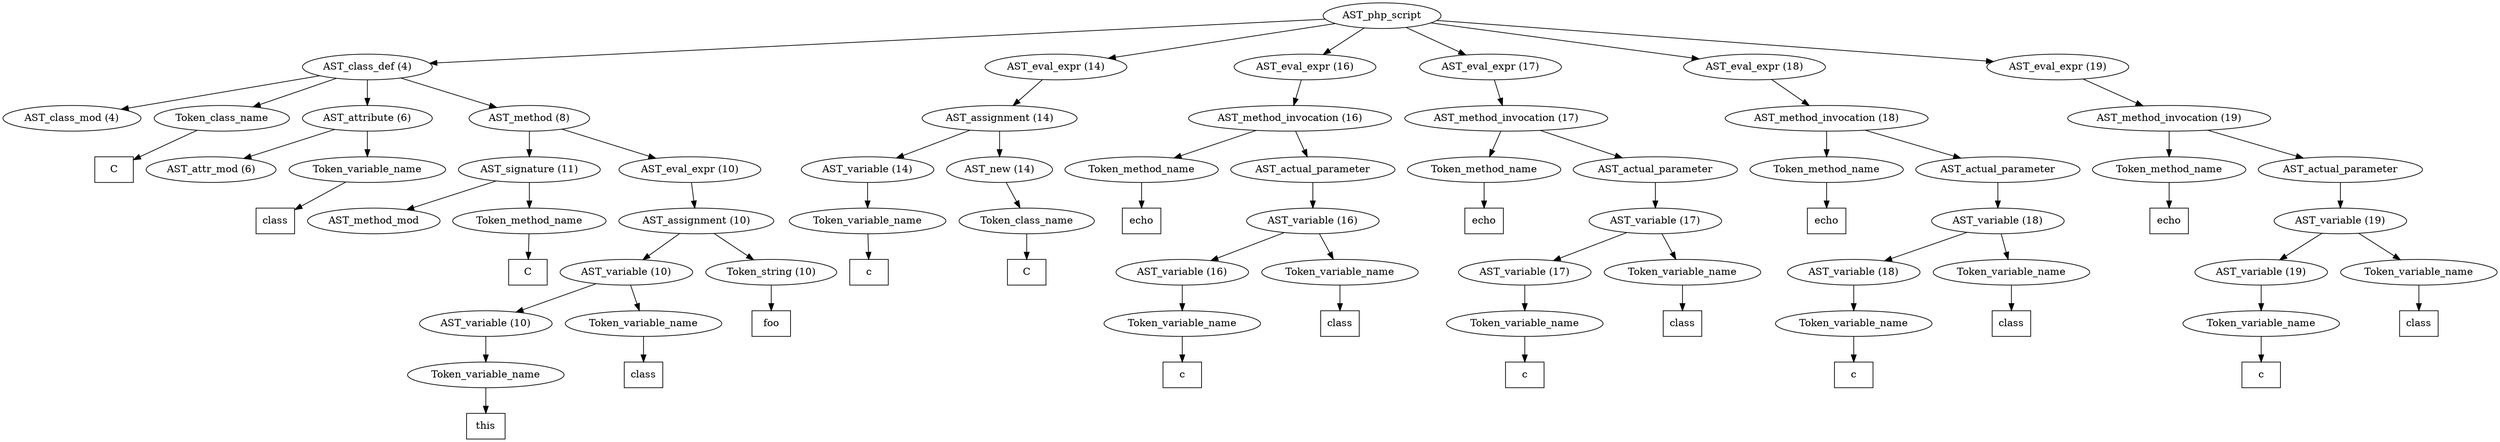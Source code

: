 /*
 * AST in dot format generated by phc -- the PHP compiler
 */

digraph AST {
node_0 [label="AST_php_script"];
node_1 [label="AST_class_def (4)"];
node_2 [label="AST_class_mod (4)"];
node_3 [label="Token_class_name"];
node_4 [label="C", shape=box]
node_3 -> node_4;
node_5 [label="AST_attribute (6)"];
node_6 [label="AST_attr_mod (6)"];
node_7 [label="Token_variable_name"];
node_8 [label="class", shape=box]
node_7 -> node_8;
node_5 -> node_7;
node_5 -> node_6;
node_9 [label="AST_method (8)"];
node_10 [label="AST_signature (11)"];
node_11 [label="AST_method_mod"];
node_12 [label="Token_method_name"];
node_13 [label="C", shape=box]
node_12 -> node_13;
node_10 -> node_12;
node_10 -> node_11;
node_14 [label="AST_eval_expr (10)"];
node_15 [label="AST_assignment (10)"];
node_16 [label="AST_variable (10)"];
node_17 [label="AST_variable (10)"];
node_18 [label="Token_variable_name"];
node_19 [label="this", shape=box]
node_18 -> node_19;
node_17 -> node_18;
node_20 [label="Token_variable_name"];
node_21 [label="class", shape=box]
node_20 -> node_21;
node_16 -> node_20;
node_16 -> node_17;
node_22 [label="Token_string (10)"];
node_23 [label="foo", shape=box]
node_22 -> node_23;
node_15 -> node_22;
node_15 -> node_16;
node_14 -> node_15;
node_9 -> node_14;
node_9 -> node_10;
node_1 -> node_9;
node_1 -> node_5;
node_1 -> node_3;
node_1 -> node_2;
node_24 [label="AST_eval_expr (14)"];
node_25 [label="AST_assignment (14)"];
node_26 [label="AST_variable (14)"];
node_27 [label="Token_variable_name"];
node_28 [label="c", shape=box]
node_27 -> node_28;
node_26 -> node_27;
node_29 [label="AST_new (14)"];
node_30 [label="Token_class_name"];
node_31 [label="C", shape=box]
node_30 -> node_31;
node_29 -> node_30;
node_25 -> node_29;
node_25 -> node_26;
node_24 -> node_25;
node_32 [label="AST_eval_expr (16)"];
node_33 [label="AST_method_invocation (16)"];
node_34 [label="Token_method_name"];
node_35 [label="echo", shape=box]
node_34 -> node_35;
node_36 [label="AST_actual_parameter"];
node_37 [label="AST_variable (16)"];
node_38 [label="AST_variable (16)"];
node_39 [label="Token_variable_name"];
node_40 [label="c", shape=box]
node_39 -> node_40;
node_38 -> node_39;
node_41 [label="Token_variable_name"];
node_42 [label="class", shape=box]
node_41 -> node_42;
node_37 -> node_41;
node_37 -> node_38;
node_36 -> node_37;
node_33 -> node_36;
node_33 -> node_34;
node_32 -> node_33;
node_43 [label="AST_eval_expr (17)"];
node_44 [label="AST_method_invocation (17)"];
node_45 [label="Token_method_name"];
node_46 [label="echo", shape=box]
node_45 -> node_46;
node_47 [label="AST_actual_parameter"];
node_48 [label="AST_variable (17)"];
node_49 [label="AST_variable (17)"];
node_50 [label="Token_variable_name"];
node_51 [label="c", shape=box]
node_50 -> node_51;
node_49 -> node_50;
node_52 [label="Token_variable_name"];
node_53 [label="class", shape=box]
node_52 -> node_53;
node_48 -> node_52;
node_48 -> node_49;
node_47 -> node_48;
node_44 -> node_47;
node_44 -> node_45;
node_43 -> node_44;
node_54 [label="AST_eval_expr (18)"];
node_55 [label="AST_method_invocation (18)"];
node_56 [label="Token_method_name"];
node_57 [label="echo", shape=box]
node_56 -> node_57;
node_58 [label="AST_actual_parameter"];
node_59 [label="AST_variable (18)"];
node_60 [label="AST_variable (18)"];
node_61 [label="Token_variable_name"];
node_62 [label="c", shape=box]
node_61 -> node_62;
node_60 -> node_61;
node_63 [label="Token_variable_name"];
node_64 [label="class", shape=box]
node_63 -> node_64;
node_59 -> node_63;
node_59 -> node_60;
node_58 -> node_59;
node_55 -> node_58;
node_55 -> node_56;
node_54 -> node_55;
node_65 [label="AST_eval_expr (19)"];
node_66 [label="AST_method_invocation (19)"];
node_67 [label="Token_method_name"];
node_68 [label="echo", shape=box]
node_67 -> node_68;
node_69 [label="AST_actual_parameter"];
node_70 [label="AST_variable (19)"];
node_71 [label="AST_variable (19)"];
node_72 [label="Token_variable_name"];
node_73 [label="c", shape=box]
node_72 -> node_73;
node_71 -> node_72;
node_74 [label="Token_variable_name"];
node_75 [label="class", shape=box]
node_74 -> node_75;
node_70 -> node_74;
node_70 -> node_71;
node_69 -> node_70;
node_66 -> node_69;
node_66 -> node_67;
node_65 -> node_66;
node_0 -> node_65;
node_0 -> node_54;
node_0 -> node_43;
node_0 -> node_32;
node_0 -> node_24;
node_0 -> node_1;
}
